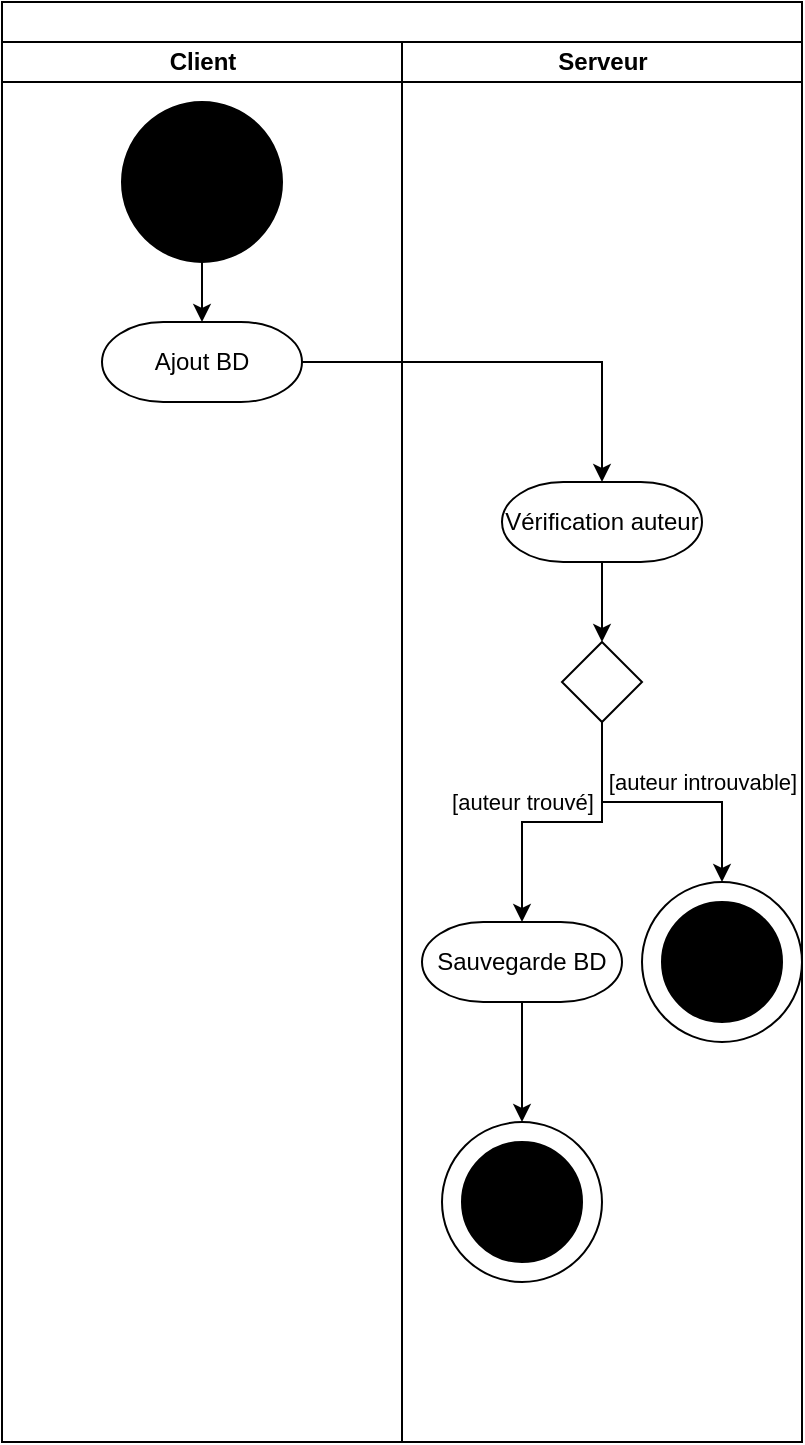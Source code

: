 <mxfile version="14.1.9"><diagram id="GQlnP1W0UhmtQvtvDP5s" name="Page-1"><mxGraphModel dx="2222" dy="1186" grid="1" gridSize="10" guides="1" tooltips="1" connect="1" arrows="1" fold="1" page="0" pageScale="1" pageWidth="827" pageHeight="1169" math="0" shadow="0"><root><mxCell id="0"/><mxCell id="1" parent="0"/><mxCell id="mRJzTRSxKsSz8qq7R97j-5" value="" style="swimlane;html=1;childLayout=stackLayout;resizeParent=1;resizeParentMax=0;startSize=20;" vertex="1" parent="1"><mxGeometry x="-640" y="-40" width="400" height="720" as="geometry"/></mxCell><mxCell id="mRJzTRSxKsSz8qq7R97j-6" value="Client" style="swimlane;html=1;startSize=20;" vertex="1" parent="mRJzTRSxKsSz8qq7R97j-5"><mxGeometry y="20" width="200" height="700" as="geometry"/></mxCell><mxCell id="mRJzTRSxKsSz8qq7R97j-13" style="edgeStyle=orthogonalEdgeStyle;rounded=0;orthogonalLoop=1;jettySize=auto;html=1;" edge="1" parent="mRJzTRSxKsSz8qq7R97j-6" source="mRJzTRSxKsSz8qq7R97j-9" target="mRJzTRSxKsSz8qq7R97j-12"><mxGeometry relative="1" as="geometry"/></mxCell><mxCell id="mRJzTRSxKsSz8qq7R97j-9" value="" style="ellipse;whiteSpace=wrap;html=1;aspect=fixed;fillColor=#000000;" vertex="1" parent="mRJzTRSxKsSz8qq7R97j-6"><mxGeometry x="60" y="30" width="80" height="80" as="geometry"/></mxCell><mxCell id="mRJzTRSxKsSz8qq7R97j-12" value="Ajout BD" style="strokeWidth=1;html=1;shape=mxgraph.flowchart.terminator;whiteSpace=wrap;fillColor=#FFFFFF;" vertex="1" parent="mRJzTRSxKsSz8qq7R97j-6"><mxGeometry x="50" y="140" width="100" height="40" as="geometry"/></mxCell><mxCell id="mRJzTRSxKsSz8qq7R97j-7" value="Serveur" style="swimlane;html=1;startSize=20;" vertex="1" parent="mRJzTRSxKsSz8qq7R97j-5"><mxGeometry x="200" y="20" width="200" height="700" as="geometry"/></mxCell><mxCell id="mRJzTRSxKsSz8qq7R97j-19" style="edgeStyle=orthogonalEdgeStyle;rounded=0;orthogonalLoop=1;jettySize=auto;html=1;" edge="1" parent="mRJzTRSxKsSz8qq7R97j-7" source="mRJzTRSxKsSz8qq7R97j-14" target="mRJzTRSxKsSz8qq7R97j-18"><mxGeometry relative="1" as="geometry"/></mxCell><mxCell id="mRJzTRSxKsSz8qq7R97j-14" value="Vérification auteur" style="strokeWidth=1;html=1;shape=mxgraph.flowchart.terminator;whiteSpace=wrap;fillColor=#FFFFFF;" vertex="1" parent="mRJzTRSxKsSz8qq7R97j-7"><mxGeometry x="50" y="220" width="100" height="40" as="geometry"/></mxCell><mxCell id="mRJzTRSxKsSz8qq7R97j-22" value="[auteur introuvable]" style="edgeStyle=orthogonalEdgeStyle;rounded=0;orthogonalLoop=1;jettySize=auto;html=1;entryX=0.5;entryY=0;entryDx=0;entryDy=0;" edge="1" parent="mRJzTRSxKsSz8qq7R97j-7" source="mRJzTRSxKsSz8qq7R97j-18" target="mRJzTRSxKsSz8qq7R97j-20"><mxGeometry x="0.286" y="10" relative="1" as="geometry"><mxPoint as="offset"/></mxGeometry></mxCell><mxCell id="mRJzTRSxKsSz8qq7R97j-25" value="[auteur trouvé]" style="edgeStyle=orthogonalEdgeStyle;rounded=0;orthogonalLoop=1;jettySize=auto;html=1;" edge="1" parent="mRJzTRSxKsSz8qq7R97j-7" source="mRJzTRSxKsSz8qq7R97j-18" target="mRJzTRSxKsSz8qq7R97j-23"><mxGeometry x="0.286" y="-10" relative="1" as="geometry"><mxPoint x="10" y="-10" as="offset"/></mxGeometry></mxCell><mxCell id="mRJzTRSxKsSz8qq7R97j-18" value="" style="strokeWidth=1;html=1;shape=mxgraph.flowchart.decision;whiteSpace=wrap;fillColor=#FFFFFF;" vertex="1" parent="mRJzTRSxKsSz8qq7R97j-7"><mxGeometry x="80" y="300" width="40" height="40" as="geometry"/></mxCell><mxCell id="mRJzTRSxKsSz8qq7R97j-20" value="" style="ellipse;whiteSpace=wrap;html=1;aspect=fixed;strokeColor=#000000;strokeWidth=1;fillColor=#FFFFFF;" vertex="1" parent="mRJzTRSxKsSz8qq7R97j-7"><mxGeometry x="120" y="420" width="80" height="80" as="geometry"/></mxCell><mxCell id="mRJzTRSxKsSz8qq7R97j-21" value="" style="ellipse;whiteSpace=wrap;html=1;aspect=fixed;fillColor=#000000;strokeColor=#000000;strokeWidth=1;" vertex="1" parent="mRJzTRSxKsSz8qq7R97j-7"><mxGeometry x="130" y="430" width="60" height="60" as="geometry"/></mxCell><mxCell id="mRJzTRSxKsSz8qq7R97j-30" style="edgeStyle=orthogonalEdgeStyle;rounded=0;orthogonalLoop=1;jettySize=auto;html=1;" edge="1" parent="mRJzTRSxKsSz8qq7R97j-7" source="mRJzTRSxKsSz8qq7R97j-23" target="mRJzTRSxKsSz8qq7R97j-28"><mxGeometry relative="1" as="geometry"/></mxCell><mxCell id="mRJzTRSxKsSz8qq7R97j-23" value="Sauvegarde BD" style="strokeWidth=1;html=1;shape=mxgraph.flowchart.terminator;whiteSpace=wrap;fillColor=#FFFFFF;" vertex="1" parent="mRJzTRSxKsSz8qq7R97j-7"><mxGeometry x="10" y="440" width="100" height="40" as="geometry"/></mxCell><mxCell id="mRJzTRSxKsSz8qq7R97j-28" value="" style="ellipse;whiteSpace=wrap;html=1;aspect=fixed;strokeColor=#000000;strokeWidth=1;fillColor=#FFFFFF;" vertex="1" parent="mRJzTRSxKsSz8qq7R97j-7"><mxGeometry x="20" y="540" width="80" height="80" as="geometry"/></mxCell><mxCell id="mRJzTRSxKsSz8qq7R97j-29" value="" style="ellipse;whiteSpace=wrap;html=1;aspect=fixed;fillColor=#000000;strokeColor=#000000;strokeWidth=1;" vertex="1" parent="mRJzTRSxKsSz8qq7R97j-7"><mxGeometry x="30" y="550" width="60" height="60" as="geometry"/></mxCell><mxCell id="mRJzTRSxKsSz8qq7R97j-15" style="rounded=0;orthogonalLoop=1;jettySize=auto;html=1;edgeStyle=orthogonalEdgeStyle;" edge="1" parent="mRJzTRSxKsSz8qq7R97j-5" source="mRJzTRSxKsSz8qq7R97j-12" target="mRJzTRSxKsSz8qq7R97j-14"><mxGeometry relative="1" as="geometry"/></mxCell></root></mxGraphModel></diagram></mxfile>